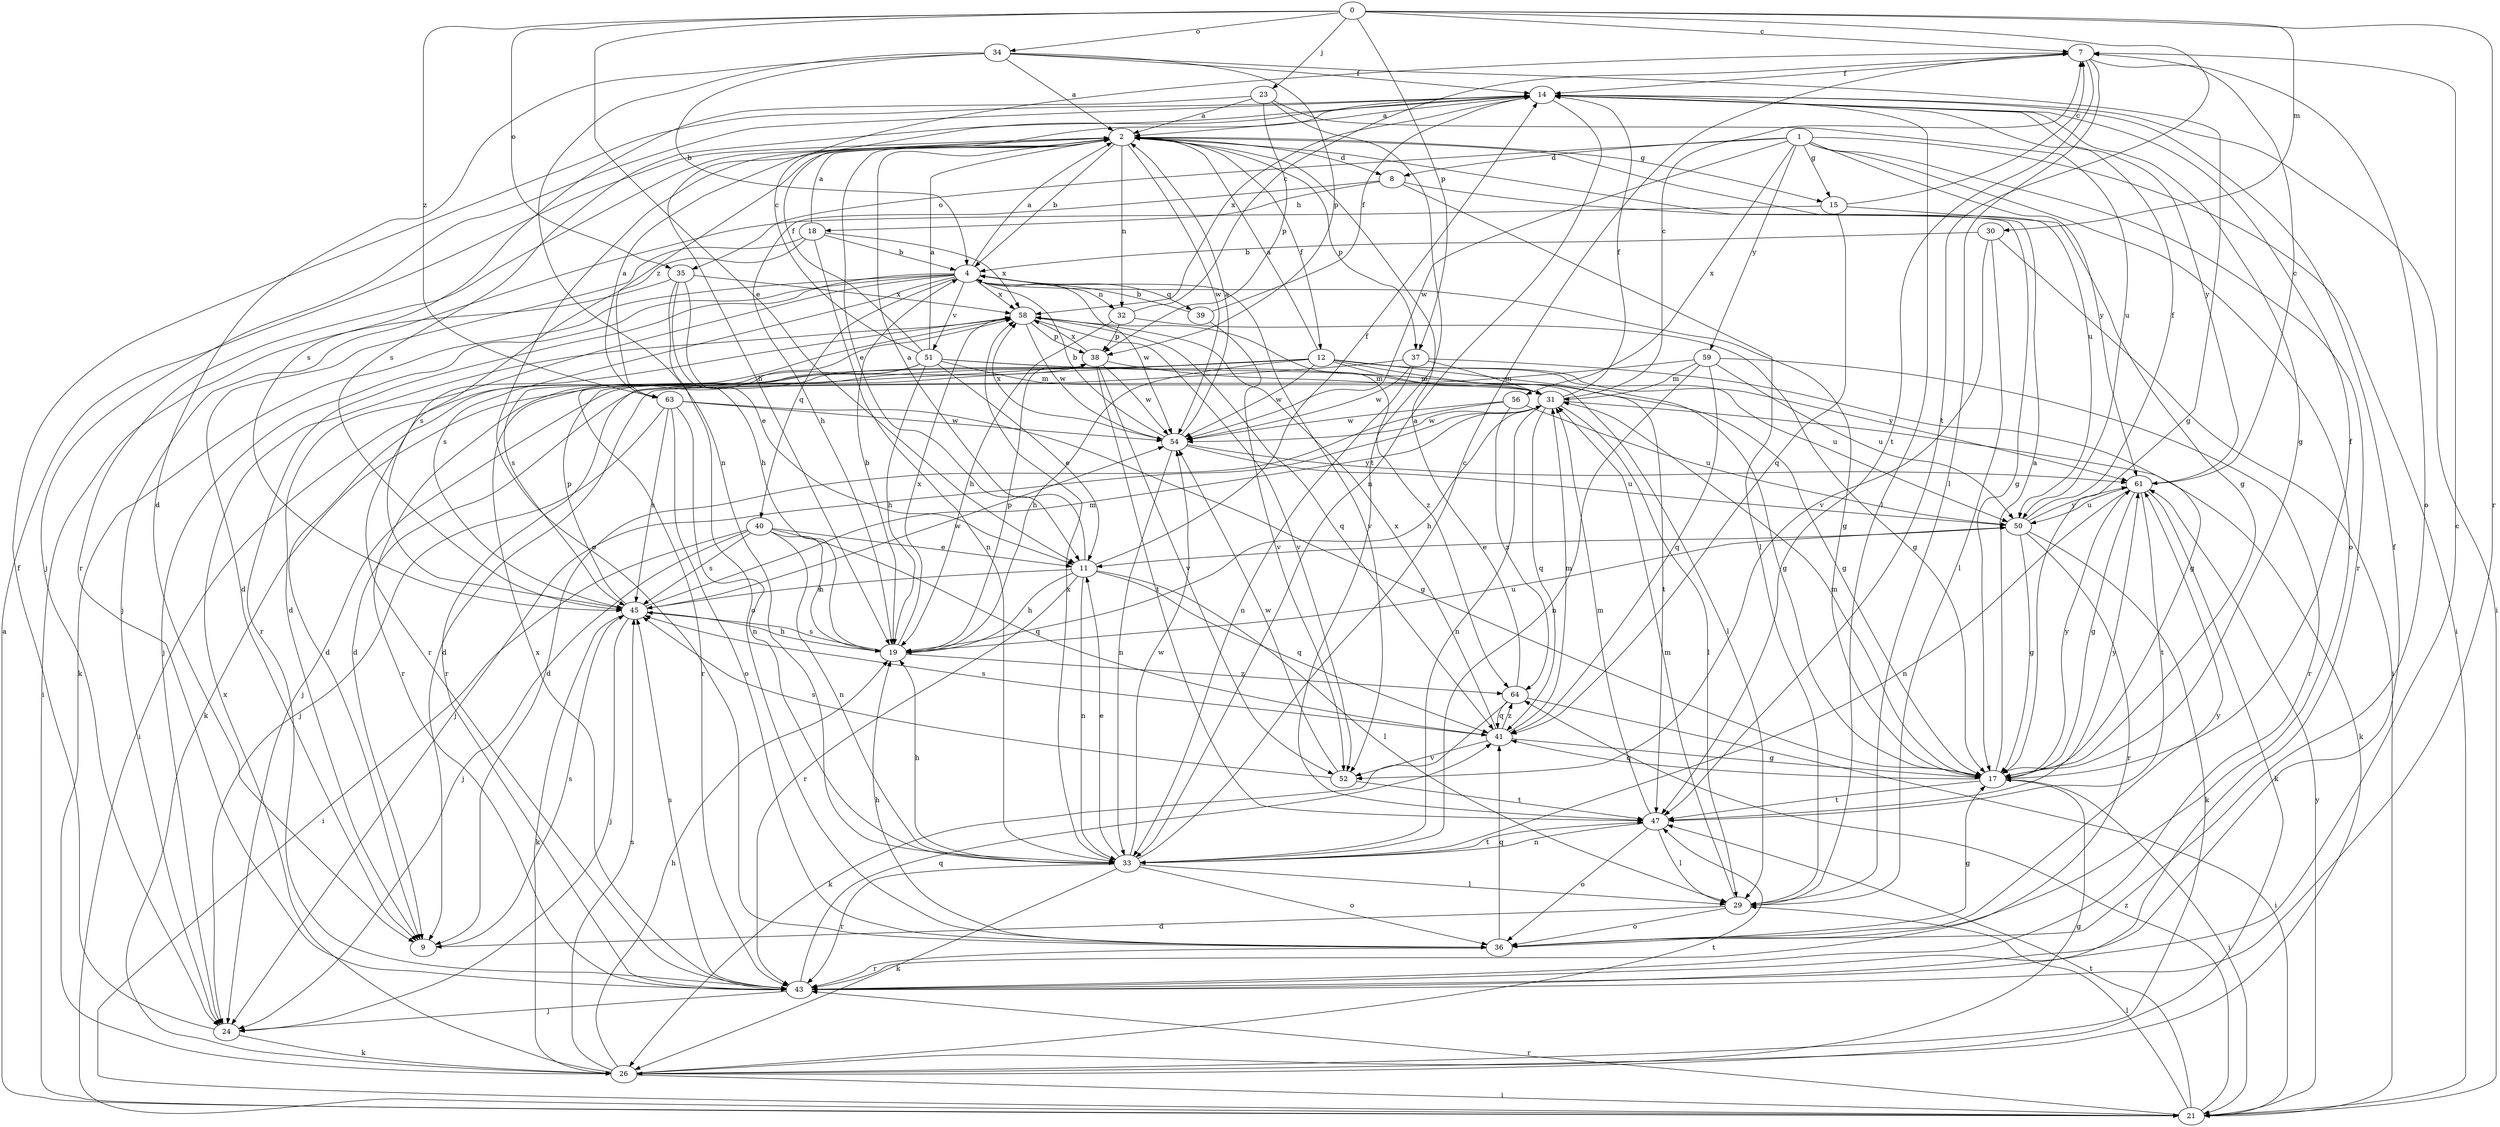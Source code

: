 strict digraph  {
0;
1;
2;
4;
7;
8;
9;
11;
12;
14;
15;
17;
18;
19;
21;
23;
24;
26;
29;
30;
31;
32;
33;
34;
35;
36;
37;
38;
39;
40;
41;
43;
45;
47;
50;
51;
52;
54;
56;
58;
59;
61;
63;
64;
0 -> 7  [label=c];
0 -> 11  [label=e];
0 -> 23  [label=j];
0 -> 30  [label=m];
0 -> 34  [label=o];
0 -> 35  [label=o];
0 -> 37  [label=p];
0 -> 43  [label=r];
0 -> 47  [label=t];
0 -> 63  [label=z];
1 -> 8  [label=d];
1 -> 15  [label=g];
1 -> 21  [label=i];
1 -> 35  [label=o];
1 -> 36  [label=o];
1 -> 43  [label=r];
1 -> 54  [label=w];
1 -> 56  [label=x];
1 -> 59  [label=y];
1 -> 61  [label=y];
2 -> 4  [label=b];
2 -> 8  [label=d];
2 -> 11  [label=e];
2 -> 12  [label=f];
2 -> 15  [label=g];
2 -> 32  [label=n];
2 -> 36  [label=o];
2 -> 37  [label=p];
2 -> 43  [label=r];
2 -> 50  [label=u];
2 -> 54  [label=w];
2 -> 63  [label=z];
4 -> 2  [label=a];
4 -> 9  [label=d];
4 -> 17  [label=g];
4 -> 24  [label=j];
4 -> 26  [label=k];
4 -> 32  [label=n];
4 -> 39  [label=q];
4 -> 40  [label=q];
4 -> 43  [label=r];
4 -> 45  [label=s];
4 -> 51  [label=v];
4 -> 52  [label=v];
4 -> 54  [label=w];
4 -> 58  [label=x];
7 -> 14  [label=f];
7 -> 29  [label=l];
7 -> 36  [label=o];
7 -> 47  [label=t];
8 -> 17  [label=g];
8 -> 18  [label=h];
8 -> 19  [label=h];
8 -> 29  [label=l];
9 -> 45  [label=s];
11 -> 2  [label=a];
11 -> 14  [label=f];
11 -> 19  [label=h];
11 -> 29  [label=l];
11 -> 33  [label=n];
11 -> 41  [label=q];
11 -> 43  [label=r];
11 -> 45  [label=s];
12 -> 2  [label=a];
12 -> 17  [label=g];
12 -> 19  [label=h];
12 -> 21  [label=i];
12 -> 24  [label=j];
12 -> 26  [label=k];
12 -> 31  [label=m];
12 -> 43  [label=r];
12 -> 47  [label=t];
12 -> 50  [label=u];
12 -> 54  [label=w];
12 -> 61  [label=y];
14 -> 2  [label=a];
14 -> 17  [label=g];
14 -> 19  [label=h];
14 -> 21  [label=i];
14 -> 24  [label=j];
14 -> 29  [label=l];
14 -> 33  [label=n];
14 -> 45  [label=s];
14 -> 58  [label=x];
14 -> 61  [label=y];
15 -> 7  [label=c];
15 -> 17  [label=g];
15 -> 24  [label=j];
15 -> 41  [label=q];
17 -> 2  [label=a];
17 -> 14  [label=f];
17 -> 21  [label=i];
17 -> 31  [label=m];
17 -> 41  [label=q];
17 -> 47  [label=t];
17 -> 61  [label=y];
18 -> 2  [label=a];
18 -> 4  [label=b];
18 -> 9  [label=d];
18 -> 33  [label=n];
18 -> 45  [label=s];
18 -> 58  [label=x];
19 -> 4  [label=b];
19 -> 38  [label=p];
19 -> 45  [label=s];
19 -> 50  [label=u];
19 -> 58  [label=x];
19 -> 64  [label=z];
21 -> 2  [label=a];
21 -> 29  [label=l];
21 -> 43  [label=r];
21 -> 47  [label=t];
21 -> 61  [label=y];
21 -> 64  [label=z];
23 -> 2  [label=a];
23 -> 38  [label=p];
23 -> 45  [label=s];
23 -> 47  [label=t];
23 -> 50  [label=u];
24 -> 14  [label=f];
24 -> 26  [label=k];
26 -> 17  [label=g];
26 -> 19  [label=h];
26 -> 21  [label=i];
26 -> 45  [label=s];
26 -> 47  [label=t];
26 -> 58  [label=x];
29 -> 9  [label=d];
29 -> 31  [label=m];
29 -> 36  [label=o];
30 -> 4  [label=b];
30 -> 21  [label=i];
30 -> 29  [label=l];
30 -> 52  [label=v];
31 -> 7  [label=c];
31 -> 14  [label=f];
31 -> 19  [label=h];
31 -> 24  [label=j];
31 -> 26  [label=k];
31 -> 29  [label=l];
31 -> 33  [label=n];
31 -> 41  [label=q];
31 -> 54  [label=w];
32 -> 7  [label=c];
32 -> 17  [label=g];
32 -> 19  [label=h];
32 -> 38  [label=p];
33 -> 7  [label=c];
33 -> 11  [label=e];
33 -> 19  [label=h];
33 -> 26  [label=k];
33 -> 29  [label=l];
33 -> 36  [label=o];
33 -> 43  [label=r];
33 -> 47  [label=t];
33 -> 54  [label=w];
33 -> 58  [label=x];
34 -> 2  [label=a];
34 -> 4  [label=b];
34 -> 9  [label=d];
34 -> 14  [label=f];
34 -> 17  [label=g];
34 -> 33  [label=n];
34 -> 38  [label=p];
35 -> 11  [label=e];
35 -> 19  [label=h];
35 -> 21  [label=i];
35 -> 36  [label=o];
35 -> 58  [label=x];
36 -> 17  [label=g];
36 -> 19  [label=h];
36 -> 41  [label=q];
36 -> 43  [label=r];
36 -> 61  [label=y];
37 -> 9  [label=d];
37 -> 17  [label=g];
37 -> 31  [label=m];
37 -> 33  [label=n];
37 -> 54  [label=w];
38 -> 31  [label=m];
38 -> 43  [label=r];
38 -> 47  [label=t];
38 -> 52  [label=v];
38 -> 54  [label=w];
38 -> 58  [label=x];
39 -> 4  [label=b];
39 -> 14  [label=f];
39 -> 52  [label=v];
40 -> 11  [label=e];
40 -> 19  [label=h];
40 -> 21  [label=i];
40 -> 24  [label=j];
40 -> 33  [label=n];
40 -> 41  [label=q];
40 -> 45  [label=s];
41 -> 17  [label=g];
41 -> 31  [label=m];
41 -> 45  [label=s];
41 -> 52  [label=v];
41 -> 58  [label=x];
41 -> 64  [label=z];
43 -> 7  [label=c];
43 -> 14  [label=f];
43 -> 24  [label=j];
43 -> 41  [label=q];
43 -> 45  [label=s];
43 -> 58  [label=x];
45 -> 19  [label=h];
45 -> 24  [label=j];
45 -> 26  [label=k];
45 -> 31  [label=m];
45 -> 38  [label=p];
45 -> 54  [label=w];
47 -> 29  [label=l];
47 -> 31  [label=m];
47 -> 33  [label=n];
47 -> 36  [label=o];
47 -> 61  [label=y];
50 -> 11  [label=e];
50 -> 14  [label=f];
50 -> 17  [label=g];
50 -> 26  [label=k];
50 -> 43  [label=r];
50 -> 61  [label=y];
51 -> 2  [label=a];
51 -> 7  [label=c];
51 -> 9  [label=d];
51 -> 11  [label=e];
51 -> 14  [label=f];
51 -> 17  [label=g];
51 -> 19  [label=h];
51 -> 29  [label=l];
51 -> 31  [label=m];
51 -> 43  [label=r];
52 -> 45  [label=s];
52 -> 47  [label=t];
52 -> 54  [label=w];
54 -> 2  [label=a];
54 -> 4  [label=b];
54 -> 33  [label=n];
54 -> 50  [label=u];
54 -> 58  [label=x];
54 -> 61  [label=y];
56 -> 9  [label=d];
56 -> 50  [label=u];
56 -> 54  [label=w];
56 -> 64  [label=z];
58 -> 38  [label=p];
58 -> 41  [label=q];
58 -> 43  [label=r];
58 -> 45  [label=s];
58 -> 52  [label=v];
58 -> 54  [label=w];
58 -> 64  [label=z];
59 -> 9  [label=d];
59 -> 31  [label=m];
59 -> 33  [label=n];
59 -> 41  [label=q];
59 -> 43  [label=r];
59 -> 50  [label=u];
61 -> 7  [label=c];
61 -> 17  [label=g];
61 -> 26  [label=k];
61 -> 33  [label=n];
61 -> 47  [label=t];
61 -> 50  [label=u];
63 -> 2  [label=a];
63 -> 17  [label=g];
63 -> 24  [label=j];
63 -> 33  [label=n];
63 -> 36  [label=o];
63 -> 45  [label=s];
63 -> 54  [label=w];
64 -> 2  [label=a];
64 -> 21  [label=i];
64 -> 26  [label=k];
64 -> 41  [label=q];
}
